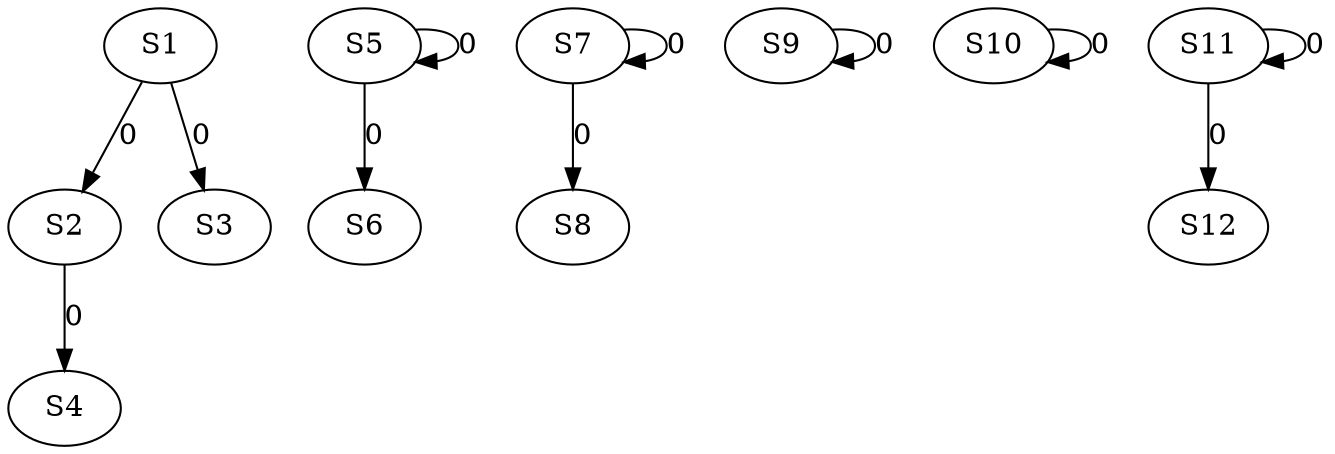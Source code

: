 strict digraph {
	S1 -> S2 [ label = 0 ];
	S1 -> S3 [ label = 0 ];
	S2 -> S4 [ label = 0 ];
	S5 -> S5 [ label = 0 ];
	S5 -> S6 [ label = 0 ];
	S7 -> S7 [ label = 0 ];
	S7 -> S8 [ label = 0 ];
	S9 -> S9 [ label = 0 ];
	S10 -> S10 [ label = 0 ];
	S11 -> S11 [ label = 0 ];
	S11 -> S12 [ label = 0 ];
}